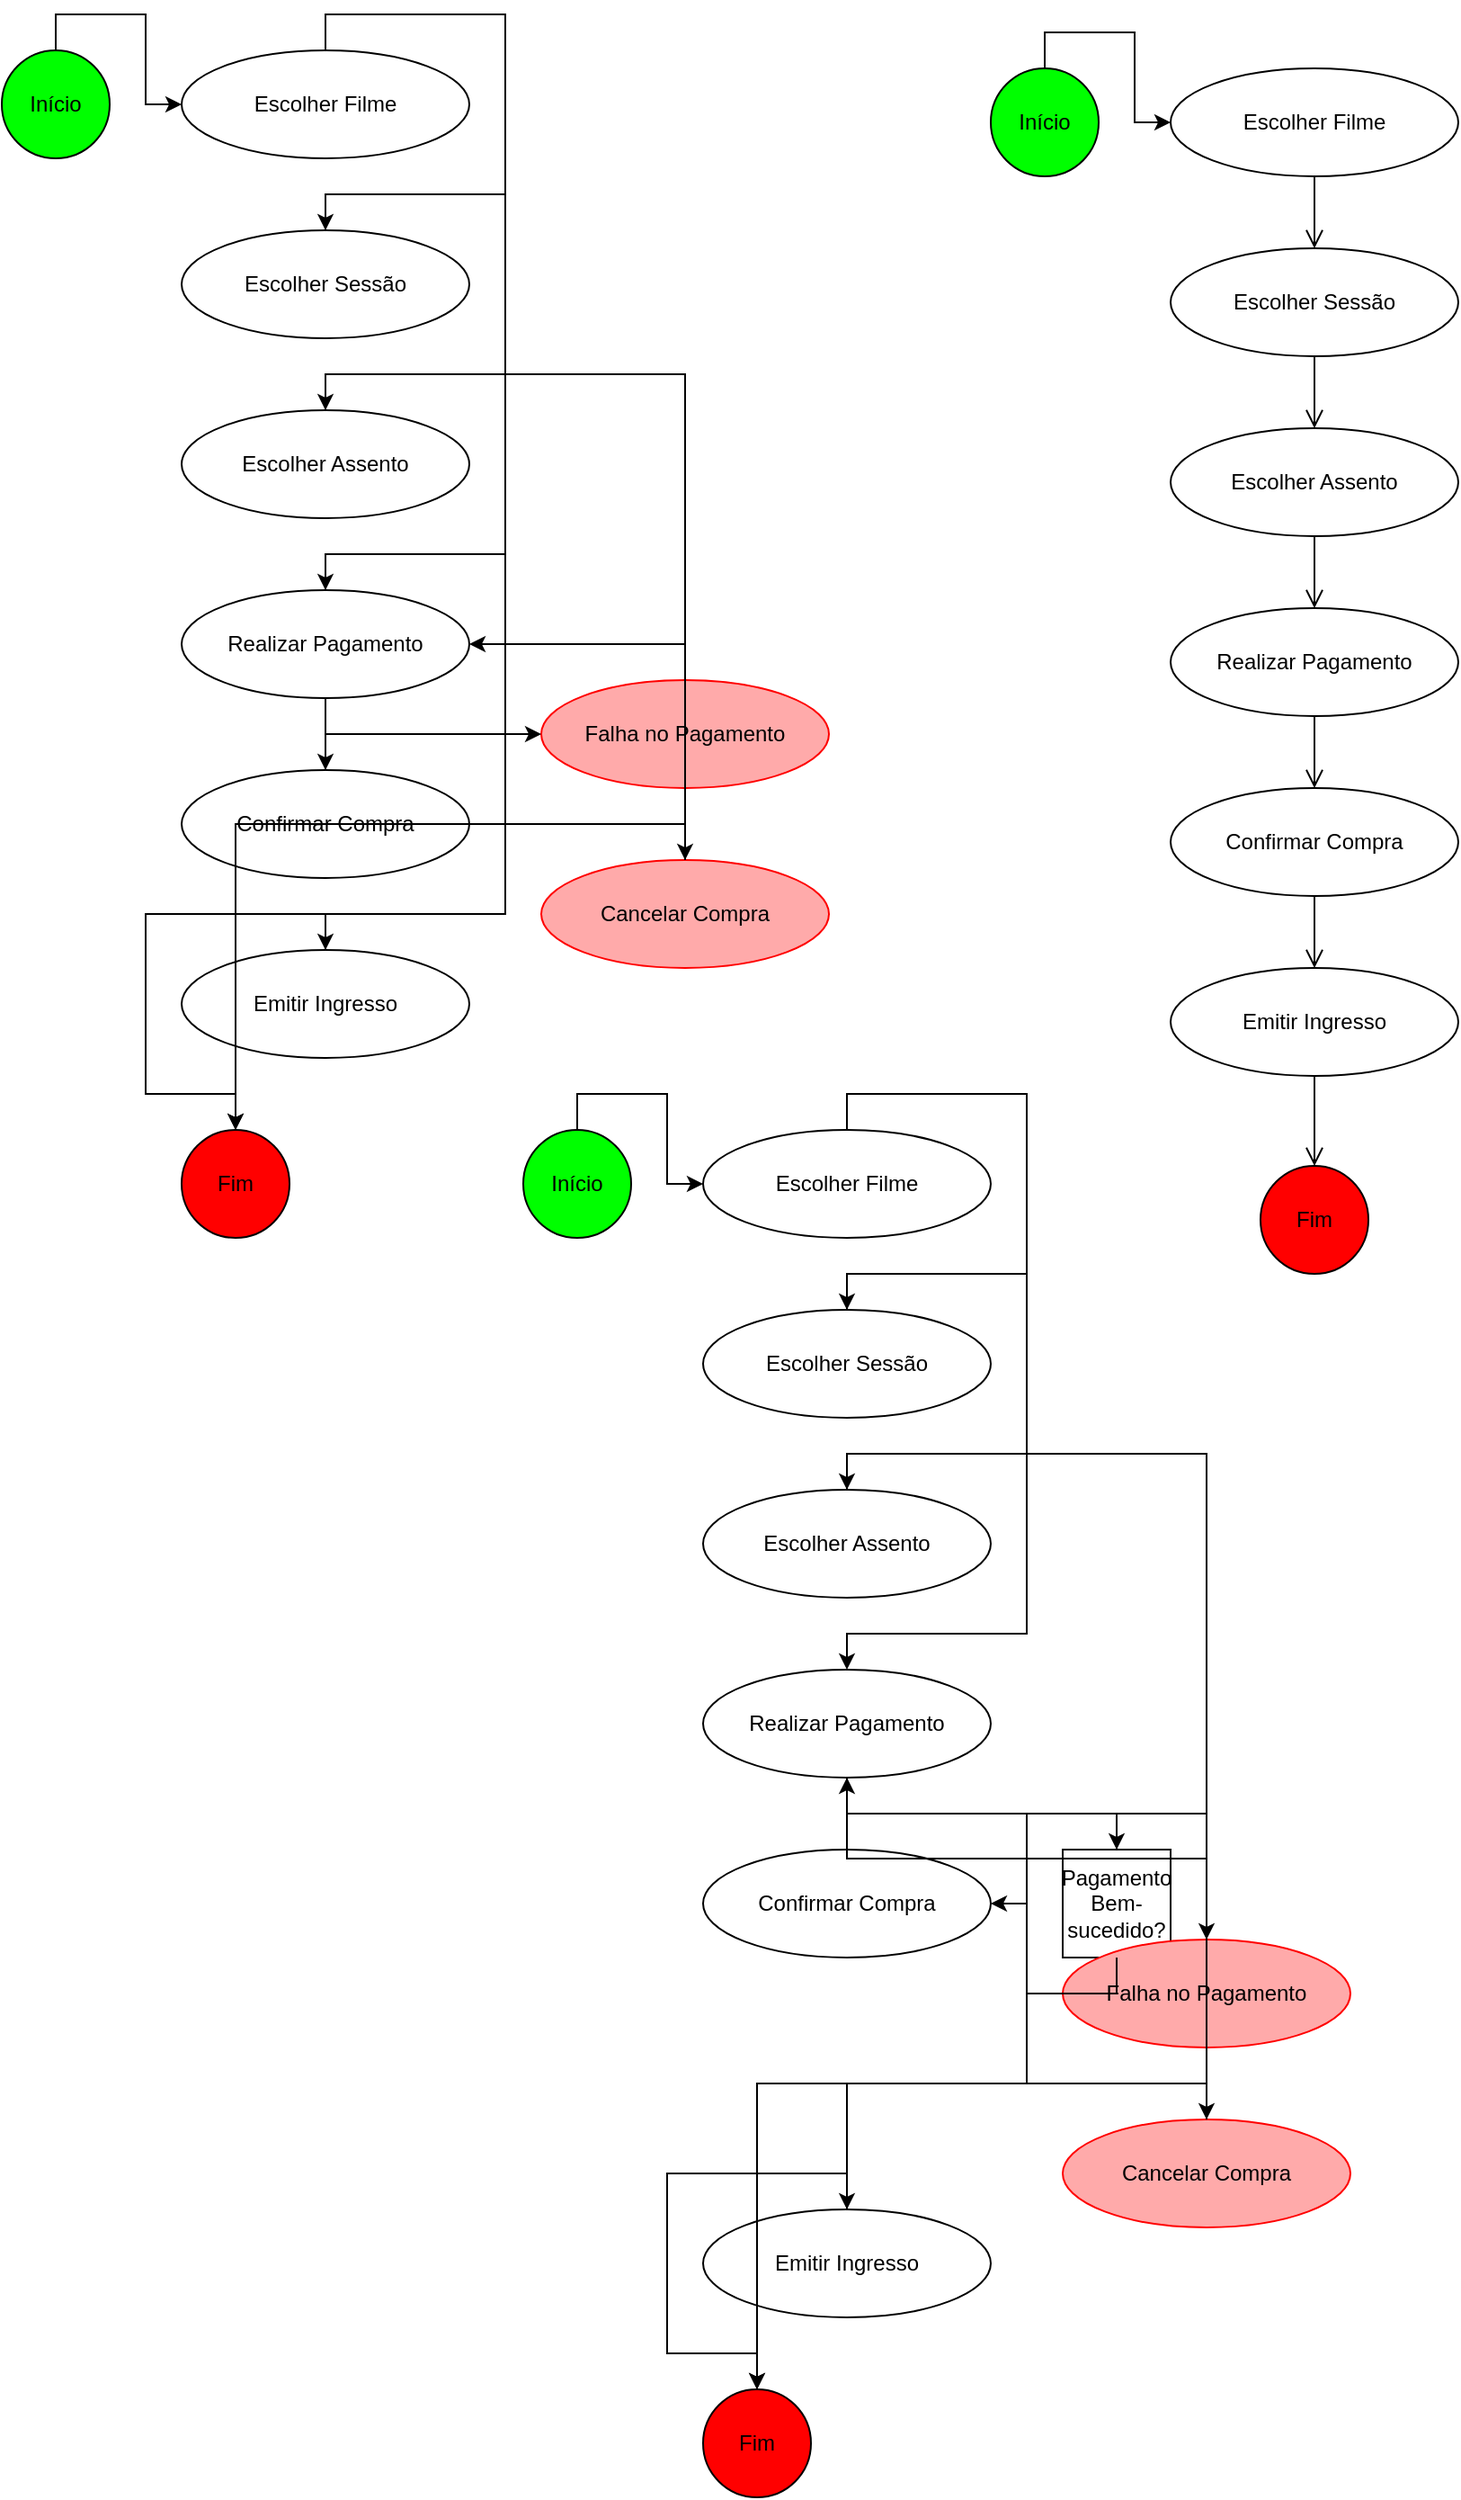<mxfile version="25.0.3">
  <diagram name="Casos de Uso" id="Ez9yJKbT3FZj1GrWo6bu">
    <mxGraphModel dx="996" dy="565" grid="1" gridSize="10" guides="1" tooltips="1" connect="1" arrows="1" fold="1" page="1" pageScale="1" pageWidth="850" pageHeight="1100" math="0" shadow="0">
      <root>
        <mxCell id="0" />
        <mxCell id="1" parent="0" />
        <mxCell id="PlXIWxntAT54vZ6deg7Z-87" value="Início" style="shape=ellipse;whiteSpace=wrap;html=1;fillColor=#00FF00;strokeColor=#000000;" vertex="1" parent="1">
          <mxGeometry x="650" y="110" width="60" height="60" as="geometry" />
        </mxCell>
        <mxCell id="PlXIWxntAT54vZ6deg7Z-88" value="Escolher Filme" style="shape=ellipse;whiteSpace=wrap;html=1;" vertex="1" parent="1">
          <mxGeometry x="750" y="110" width="160" height="60" as="geometry" />
        </mxCell>
        <mxCell id="PlXIWxntAT54vZ6deg7Z-89" value="Escolher Sessão" style="shape=ellipse;whiteSpace=wrap;html=1;" vertex="1" parent="1">
          <mxGeometry x="750" y="210" width="160" height="60" as="geometry" />
        </mxCell>
        <mxCell id="PlXIWxntAT54vZ6deg7Z-90" value="Escolher Assento" style="shape=ellipse;whiteSpace=wrap;html=1;" vertex="1" parent="1">
          <mxGeometry x="750" y="310" width="160" height="60" as="geometry" />
        </mxCell>
        <mxCell id="PlXIWxntAT54vZ6deg7Z-91" value="Realizar Pagamento" style="shape=ellipse;whiteSpace=wrap;html=1;" vertex="1" parent="1">
          <mxGeometry x="750" y="410" width="160" height="60" as="geometry" />
        </mxCell>
        <mxCell id="PlXIWxntAT54vZ6deg7Z-92" value="Confirmar Compra" style="shape=ellipse;whiteSpace=wrap;html=1;" vertex="1" parent="1">
          <mxGeometry x="750" y="510" width="160" height="60" as="geometry" />
        </mxCell>
        <mxCell id="PlXIWxntAT54vZ6deg7Z-93" value="Emitir Ingresso" style="shape=ellipse;whiteSpace=wrap;html=1;" vertex="1" parent="1">
          <mxGeometry x="750" y="610" width="160" height="60" as="geometry" />
        </mxCell>
        <mxCell id="PlXIWxntAT54vZ6deg7Z-94" value="Fim" style="shape=ellipse;whiteSpace=wrap;html=1;fillColor=#FF0000;strokeColor=#000000;" vertex="1" parent="1">
          <mxGeometry x="800" y="720" width="60" height="60" as="geometry" />
        </mxCell>
        <mxCell id="PlXIWxntAT54vZ6deg7Z-95" style="edgeStyle=orthogonalEdgeStyle;rounded=0;orthogonal=1;jettySize=auto;html=1;exitX=0.5;exitY=0;exitDx=0;exitDy=0;" edge="1" parent="1" source="PlXIWxntAT54vZ6deg7Z-87" target="PlXIWxntAT54vZ6deg7Z-88">
          <mxGeometry relative="1" as="geometry" />
        </mxCell>
        <mxCell id="PlXIWxntAT54vZ6deg7Z-102" value="" style="endArrow=open;startArrow=none;endFill=0;startFill=0;endSize=8;html=1;verticalAlign=bottom;labelBackgroundColor=none;strokeWidth=1;rounded=0;exitX=0.5;exitY=1;exitDx=0;exitDy=0;entryX=0.5;entryY=0;entryDx=0;entryDy=0;" edge="1" parent="1" source="PlXIWxntAT54vZ6deg7Z-88" target="PlXIWxntAT54vZ6deg7Z-89">
          <mxGeometry width="160" relative="1" as="geometry">
            <mxPoint x="480" y="210" as="sourcePoint" />
            <mxPoint x="640" y="210" as="targetPoint" />
          </mxGeometry>
        </mxCell>
        <mxCell id="PlXIWxntAT54vZ6deg7Z-103" value="" style="endArrow=open;startArrow=none;endFill=0;startFill=0;endSize=8;html=1;verticalAlign=bottom;labelBackgroundColor=none;strokeWidth=1;rounded=0;exitX=0.5;exitY=1;exitDx=0;exitDy=0;entryX=0.5;entryY=0;entryDx=0;entryDy=0;" edge="1" parent="1" source="PlXIWxntAT54vZ6deg7Z-89" target="PlXIWxntAT54vZ6deg7Z-90">
          <mxGeometry width="160" relative="1" as="geometry">
            <mxPoint x="490" y="220" as="sourcePoint" />
            <mxPoint x="650" y="220" as="targetPoint" />
          </mxGeometry>
        </mxCell>
        <mxCell id="PlXIWxntAT54vZ6deg7Z-104" value="" style="endArrow=open;startArrow=none;endFill=0;startFill=0;endSize=8;html=1;verticalAlign=bottom;labelBackgroundColor=none;strokeWidth=1;rounded=0;exitX=0.5;exitY=1;exitDx=0;exitDy=0;entryX=0.5;entryY=0;entryDx=0;entryDy=0;" edge="1" parent="1" source="PlXIWxntAT54vZ6deg7Z-90" target="PlXIWxntAT54vZ6deg7Z-91">
          <mxGeometry width="160" relative="1" as="geometry">
            <mxPoint x="500" y="230" as="sourcePoint" />
            <mxPoint x="660" y="230" as="targetPoint" />
          </mxGeometry>
        </mxCell>
        <mxCell id="PlXIWxntAT54vZ6deg7Z-106" value="" style="endArrow=open;startArrow=none;endFill=0;startFill=0;endSize=8;html=1;verticalAlign=bottom;labelBackgroundColor=none;strokeWidth=1;rounded=0;exitX=0.5;exitY=1;exitDx=0;exitDy=0;entryX=0.5;entryY=0;entryDx=0;entryDy=0;" edge="1" parent="1" source="PlXIWxntAT54vZ6deg7Z-92" target="PlXIWxntAT54vZ6deg7Z-93">
          <mxGeometry width="160" relative="1" as="geometry">
            <mxPoint x="520" y="250" as="sourcePoint" />
            <mxPoint x="680" y="250" as="targetPoint" />
          </mxGeometry>
        </mxCell>
        <mxCell id="PlXIWxntAT54vZ6deg7Z-107" value="" style="endArrow=open;startArrow=none;endFill=0;startFill=0;endSize=8;html=1;verticalAlign=bottom;labelBackgroundColor=none;strokeWidth=1;rounded=0;exitX=0.5;exitY=1;exitDx=0;exitDy=0;entryX=0.5;entryY=0;entryDx=0;entryDy=0;" edge="1" parent="1" source="PlXIWxntAT54vZ6deg7Z-91" target="PlXIWxntAT54vZ6deg7Z-92">
          <mxGeometry width="160" relative="1" as="geometry">
            <mxPoint x="530" y="260" as="sourcePoint" />
            <mxPoint x="690" y="260" as="targetPoint" />
          </mxGeometry>
        </mxCell>
        <mxCell id="PlXIWxntAT54vZ6deg7Z-108" value="" style="endArrow=open;startArrow=none;endFill=0;startFill=0;endSize=8;html=1;verticalAlign=bottom;labelBackgroundColor=none;strokeWidth=1;rounded=0;entryX=0.5;entryY=0;entryDx=0;entryDy=0;exitX=0.5;exitY=1;exitDx=0;exitDy=0;" edge="1" parent="1" source="PlXIWxntAT54vZ6deg7Z-93" target="PlXIWxntAT54vZ6deg7Z-94">
          <mxGeometry width="160" relative="1" as="geometry">
            <mxPoint x="776.25" y="800" as="sourcePoint" />
            <mxPoint x="783.75" y="710" as="targetPoint" />
          </mxGeometry>
        </mxCell>
        <mxCell id="PlXIWxntAT54vZ6deg7Z-109" value="Início" style="shape=ellipse;whiteSpace=wrap;html=1;fillColor=#00FF00;strokeColor=#000000;" vertex="1" parent="1">
          <mxGeometry x="100" y="100" width="60" height="60" as="geometry" />
        </mxCell>
        <mxCell id="PlXIWxntAT54vZ6deg7Z-110" value="Escolher Filme" style="shape=ellipse;whiteSpace=wrap;html=1;" vertex="1" parent="1">
          <mxGeometry x="200" y="100" width="160" height="60" as="geometry" />
        </mxCell>
        <mxCell id="PlXIWxntAT54vZ6deg7Z-111" value="Escolher Sessão" style="shape=ellipse;whiteSpace=wrap;html=1;" vertex="1" parent="1">
          <mxGeometry x="200" y="200" width="160" height="60" as="geometry" />
        </mxCell>
        <mxCell id="PlXIWxntAT54vZ6deg7Z-112" value="Escolher Assento" style="shape=ellipse;whiteSpace=wrap;html=1;" vertex="1" parent="1">
          <mxGeometry x="200" y="300" width="160" height="60" as="geometry" />
        </mxCell>
        <mxCell id="PlXIWxntAT54vZ6deg7Z-113" value="Realizar Pagamento" style="shape=ellipse;whiteSpace=wrap;html=1;" vertex="1" parent="1">
          <mxGeometry x="200" y="400" width="160" height="60" as="geometry" />
        </mxCell>
        <mxCell id="PlXIWxntAT54vZ6deg7Z-114" value="Falha no Pagamento" style="shape=ellipse;whiteSpace=wrap;html=1;fillColor=#FFAAAA;strokeColor=#FF0000;" vertex="1" parent="1">
          <mxGeometry x="400" y="450" width="160" height="60" as="geometry" />
        </mxCell>
        <mxCell id="PlXIWxntAT54vZ6deg7Z-115" value="Cancelar Compra" style="shape=ellipse;whiteSpace=wrap;html=1;fillColor=#FFAAAA;strokeColor=#FF0000;" vertex="1" parent="1">
          <mxGeometry x="400" y="550" width="160" height="60" as="geometry" />
        </mxCell>
        <mxCell id="PlXIWxntAT54vZ6deg7Z-116" value="Confirmar Compra" style="shape=ellipse;whiteSpace=wrap;html=1;" vertex="1" parent="1">
          <mxGeometry x="200" y="500" width="160" height="60" as="geometry" />
        </mxCell>
        <mxCell id="PlXIWxntAT54vZ6deg7Z-117" value="Emitir Ingresso" style="shape=ellipse;whiteSpace=wrap;html=1;" vertex="1" parent="1">
          <mxGeometry x="200" y="600" width="160" height="60" as="geometry" />
        </mxCell>
        <mxCell id="PlXIWxntAT54vZ6deg7Z-118" value="Fim" style="shape=ellipse;whiteSpace=wrap;html=1;fillColor=#FF0000;strokeColor=#000000;" vertex="1" parent="1">
          <mxGeometry x="200" y="700" width="60" height="60" as="geometry" />
        </mxCell>
        <mxCell id="PlXIWxntAT54vZ6deg7Z-119" style="edgeStyle=orthogonalEdgeStyle;rounded=0;orthogonal=1;jettySize=auto;html=1;exitX=0.5;exitY=0;exitDx=0;exitDy=0;" edge="1" parent="1" source="PlXIWxntAT54vZ6deg7Z-109" target="PlXIWxntAT54vZ6deg7Z-110">
          <mxGeometry relative="1" as="geometry" />
        </mxCell>
        <mxCell id="PlXIWxntAT54vZ6deg7Z-120" style="edgeStyle=orthogonalEdgeStyle;rounded=0;orthogonal=1;jettySize=auto;html=1;exitX=0.5;exitY=0;exitDx=0;exitDy=0;" edge="1" parent="1" source="PlXIWxntAT54vZ6deg7Z-110" target="PlXIWxntAT54vZ6deg7Z-111">
          <mxGeometry relative="1" as="geometry" />
        </mxCell>
        <mxCell id="PlXIWxntAT54vZ6deg7Z-121" style="edgeStyle=orthogonalEdgeStyle;rounded=0;orthogonal=1;jettySize=auto;html=1;exitX=0.5;exitY=0;exitDx=0;exitDy=0;" edge="1" parent="1" source="PlXIWxntAT54vZ6deg7Z-111" target="PlXIWxntAT54vZ6deg7Z-112">
          <mxGeometry relative="1" as="geometry" />
        </mxCell>
        <mxCell id="PlXIWxntAT54vZ6deg7Z-122" style="edgeStyle=orthogonalEdgeStyle;rounded=0;orthogonal=1;jettySize=auto;html=1;exitX=0.5;exitY=0;exitDx=0;exitDy=0;" edge="1" parent="1" source="PlXIWxntAT54vZ6deg7Z-112" target="PlXIWxntAT54vZ6deg7Z-113">
          <mxGeometry relative="1" as="geometry" />
        </mxCell>
        <mxCell id="PlXIWxntAT54vZ6deg7Z-123" style="edgeStyle=orthogonalEdgeStyle;rounded=0;orthogonal=1;jettySize=auto;html=1;exitX=0.5;exitY=0;exitDx=0;exitDy=0;" edge="1" parent="1" source="PlXIWxntAT54vZ6deg7Z-113" target="PlXIWxntAT54vZ6deg7Z-116">
          <mxGeometry relative="1" as="geometry" />
        </mxCell>
        <mxCell id="PlXIWxntAT54vZ6deg7Z-124" style="edgeStyle=orthogonalEdgeStyle;rounded=0;orthogonal=1;jettySize=auto;html=1;exitX=0.5;exitY=1;exitDx=0;exitDy=0;" edge="1" parent="1" source="PlXIWxntAT54vZ6deg7Z-113" target="PlXIWxntAT54vZ6deg7Z-114">
          <mxGeometry relative="1" as="geometry" />
        </mxCell>
        <mxCell id="PlXIWxntAT54vZ6deg7Z-125" style="edgeStyle=orthogonalEdgeStyle;rounded=0;orthogonal=1;jettySize=auto;html=1;exitX=0.5;exitY=0;exitDx=0;exitDy=0;" edge="1" parent="1" source="PlXIWxntAT54vZ6deg7Z-114" target="PlXIWxntAT54vZ6deg7Z-113">
          <mxGeometry relative="1" as="geometry" />
        </mxCell>
        <mxCell id="PlXIWxntAT54vZ6deg7Z-126" style="edgeStyle=orthogonalEdgeStyle;rounded=0;orthogonal=1;jettySize=auto;html=1;exitX=0.5;exitY=0;exitDx=0;exitDy=0;" edge="1" parent="1" source="PlXIWxntAT54vZ6deg7Z-112" target="PlXIWxntAT54vZ6deg7Z-115">
          <mxGeometry relative="1" as="geometry" />
        </mxCell>
        <mxCell id="PlXIWxntAT54vZ6deg7Z-127" style="edgeStyle=orthogonalEdgeStyle;rounded=0;orthogonal=1;jettySize=auto;html=1;exitX=0.5;exitY=0;exitDx=0;exitDy=0;" edge="1" parent="1" source="PlXIWxntAT54vZ6deg7Z-115" target="PlXIWxntAT54vZ6deg7Z-118">
          <mxGeometry relative="1" as="geometry" />
        </mxCell>
        <mxCell id="PlXIWxntAT54vZ6deg7Z-128" style="edgeStyle=orthogonalEdgeStyle;rounded=0;orthogonal=1;jettySize=auto;html=1;exitX=0.5;exitY=0;exitDx=0;exitDy=0;" edge="1" parent="1" source="PlXIWxntAT54vZ6deg7Z-116" target="PlXIWxntAT54vZ6deg7Z-117">
          <mxGeometry relative="1" as="geometry" />
        </mxCell>
        <mxCell id="PlXIWxntAT54vZ6deg7Z-129" style="edgeStyle=orthogonalEdgeStyle;rounded=0;orthogonal=1;jettySize=auto;html=1;exitX=0.5;exitY=0;exitDx=0;exitDy=0;" edge="1" parent="1" source="PlXIWxntAT54vZ6deg7Z-117" target="PlXIWxntAT54vZ6deg7Z-118">
          <mxGeometry relative="1" as="geometry" />
        </mxCell>
        <mxCell id="PlXIWxntAT54vZ6deg7Z-130" value="Início" style="shape=ellipse;whiteSpace=wrap;html=1;fillColor=#00FF00;strokeColor=#000000;" vertex="1" parent="1">
          <mxGeometry x="390" y="700" width="60" height="60" as="geometry" />
        </mxCell>
        <mxCell id="PlXIWxntAT54vZ6deg7Z-131" value="Escolher Filme" style="shape=ellipse;whiteSpace=wrap;html=1;" vertex="1" parent="1">
          <mxGeometry x="490" y="700" width="160" height="60" as="geometry" />
        </mxCell>
        <mxCell id="PlXIWxntAT54vZ6deg7Z-132" value="Escolher Sessão" style="shape=ellipse;whiteSpace=wrap;html=1;" vertex="1" parent="1">
          <mxGeometry x="490" y="800" width="160" height="60" as="geometry" />
        </mxCell>
        <mxCell id="PlXIWxntAT54vZ6deg7Z-133" value="Escolher Assento" style="shape=ellipse;whiteSpace=wrap;html=1;" vertex="1" parent="1">
          <mxGeometry x="490" y="900" width="160" height="60" as="geometry" />
        </mxCell>
        <mxCell id="PlXIWxntAT54vZ6deg7Z-134" value="Realizar Pagamento" style="shape=ellipse;whiteSpace=wrap;html=1;" vertex="1" parent="1">
          <mxGeometry x="490" y="1000" width="160" height="60" as="geometry" />
        </mxCell>
        <mxCell id="PlXIWxntAT54vZ6deg7Z-135" value="Pagamento Bem-sucedido?" style="shape=diamond;whiteSpace=wrap;html=1;" vertex="1" parent="1">
          <mxGeometry x="690" y="1100" width="60" height="60" as="geometry" />
        </mxCell>
        <mxCell id="PlXIWxntAT54vZ6deg7Z-136" value="Falha no Pagamento" style="shape=ellipse;whiteSpace=wrap;html=1;fillColor=#FFAAAA;strokeColor=#FF0000;" vertex="1" parent="1">
          <mxGeometry x="690" y="1150" width="160" height="60" as="geometry" />
        </mxCell>
        <mxCell id="PlXIWxntAT54vZ6deg7Z-137" value="Cancelar Compra" style="shape=ellipse;whiteSpace=wrap;html=1;fillColor=#FFAAAA;strokeColor=#FF0000;" vertex="1" parent="1">
          <mxGeometry x="690" y="1250" width="160" height="60" as="geometry" />
        </mxCell>
        <mxCell id="PlXIWxntAT54vZ6deg7Z-138" value="Confirmar Compra" style="shape=ellipse;whiteSpace=wrap;html=1;" vertex="1" parent="1">
          <mxGeometry x="490" y="1100" width="160" height="60" as="geometry" />
        </mxCell>
        <mxCell id="PlXIWxntAT54vZ6deg7Z-139" value="Emitir Ingresso" style="shape=ellipse;whiteSpace=wrap;html=1;" vertex="1" parent="1">
          <mxGeometry x="490" y="1300" width="160" height="60" as="geometry" />
        </mxCell>
        <mxCell id="PlXIWxntAT54vZ6deg7Z-140" value="Fim" style="shape=ellipse;whiteSpace=wrap;html=1;fillColor=#FF0000;strokeColor=#000000;" vertex="1" parent="1">
          <mxGeometry x="490" y="1400" width="60" height="60" as="geometry" />
        </mxCell>
        <mxCell id="PlXIWxntAT54vZ6deg7Z-141" style="edgeStyle=orthogonalEdgeStyle;rounded=0;orthogonal=1;jettySize=auto;html=1;exitX=0.5;exitY=0;exitDx=0;exitDy=0;" edge="1" parent="1" source="PlXIWxntAT54vZ6deg7Z-130" target="PlXIWxntAT54vZ6deg7Z-131">
          <mxGeometry relative="1" as="geometry" />
        </mxCell>
        <mxCell id="PlXIWxntAT54vZ6deg7Z-142" style="edgeStyle=orthogonalEdgeStyle;rounded=0;orthogonal=1;jettySize=auto;html=1;exitX=0.5;exitY=0;exitDx=0;exitDy=0;" edge="1" parent="1" source="PlXIWxntAT54vZ6deg7Z-131" target="PlXIWxntAT54vZ6deg7Z-132">
          <mxGeometry relative="1" as="geometry" />
        </mxCell>
        <mxCell id="PlXIWxntAT54vZ6deg7Z-143" style="edgeStyle=orthogonalEdgeStyle;rounded=0;orthogonal=1;jettySize=auto;html=1;exitX=0.5;exitY=0;exitDx=0;exitDy=0;" edge="1" parent="1" source="PlXIWxntAT54vZ6deg7Z-132" target="PlXIWxntAT54vZ6deg7Z-133">
          <mxGeometry relative="1" as="geometry" />
        </mxCell>
        <mxCell id="PlXIWxntAT54vZ6deg7Z-144" style="edgeStyle=orthogonalEdgeStyle;rounded=0;orthogonal=1;jettySize=auto;html=1;exitX=0.5;exitY=0;exitDx=0;exitDy=0;" edge="1" parent="1" source="PlXIWxntAT54vZ6deg7Z-133" target="PlXIWxntAT54vZ6deg7Z-134">
          <mxGeometry relative="1" as="geometry" />
        </mxCell>
        <mxCell id="PlXIWxntAT54vZ6deg7Z-145" style="edgeStyle=orthogonalEdgeStyle;rounded=0;orthogonal=1;jettySize=auto;html=1;exitX=0.5;exitY=1;exitDx=0;exitDy=0;" edge="1" parent="1" source="PlXIWxntAT54vZ6deg7Z-134" target="PlXIWxntAT54vZ6deg7Z-135">
          <mxGeometry relative="1" as="geometry" />
        </mxCell>
        <mxCell id="PlXIWxntAT54vZ6deg7Z-146" style="edgeStyle=orthogonalEdgeStyle;rounded=0;orthogonal=1;jettySize=auto;html=1;exitX=0.5;exitY=1;exitDx=0;exitDy=0;" edge="1" parent="1" source="PlXIWxntAT54vZ6deg7Z-135" target="PlXIWxntAT54vZ6deg7Z-138">
          <mxGeometry relative="1" as="geometry" />
        </mxCell>
        <mxCell id="PlXIWxntAT54vZ6deg7Z-147" style="edgeStyle=orthogonalEdgeStyle;rounded=0;orthogonal=1;jettySize=auto;html=1;exitX=0.5;exitY=0;exitDx=0;exitDy=0;" edge="1" parent="1" source="PlXIWxntAT54vZ6deg7Z-135" target="PlXIWxntAT54vZ6deg7Z-136">
          <mxGeometry relative="1" as="geometry" />
        </mxCell>
        <mxCell id="PlXIWxntAT54vZ6deg7Z-148" style="edgeStyle=orthogonalEdgeStyle;rounded=0;orthogonal=1;jettySize=auto;html=1;exitX=0.5;exitY=0;exitDx=0;exitDy=0;" edge="1" parent="1" source="PlXIWxntAT54vZ6deg7Z-136" target="PlXIWxntAT54vZ6deg7Z-134">
          <mxGeometry relative="1" as="geometry" />
        </mxCell>
        <mxCell id="PlXIWxntAT54vZ6deg7Z-149" style="edgeStyle=orthogonalEdgeStyle;rounded=0;orthogonal=1;jettySize=auto;html=1;exitX=0.5;exitY=0;exitDx=0;exitDy=0;" edge="1" parent="1" source="PlXIWxntAT54vZ6deg7Z-133" target="PlXIWxntAT54vZ6deg7Z-137">
          <mxGeometry relative="1" as="geometry" />
        </mxCell>
        <mxCell id="PlXIWxntAT54vZ6deg7Z-150" style="edgeStyle=orthogonalEdgeStyle;rounded=0;orthogonal=1;jettySize=auto;html=1;exitX=0.5;exitY=0;exitDx=0;exitDy=0;" edge="1" parent="1" source="PlXIWxntAT54vZ6deg7Z-137" target="PlXIWxntAT54vZ6deg7Z-140">
          <mxGeometry relative="1" as="geometry" />
        </mxCell>
        <mxCell id="PlXIWxntAT54vZ6deg7Z-151" style="edgeStyle=orthogonalEdgeStyle;rounded=0;orthogonal=1;jettySize=auto;html=1;exitX=0.5;exitY=0;exitDx=0;exitDy=0;" edge="1" parent="1" source="PlXIWxntAT54vZ6deg7Z-138" target="PlXIWxntAT54vZ6deg7Z-139">
          <mxGeometry relative="1" as="geometry" />
        </mxCell>
        <mxCell id="PlXIWxntAT54vZ6deg7Z-152" style="edgeStyle=orthogonalEdgeStyle;rounded=0;orthogonal=1;jettySize=auto;html=1;exitX=0.5;exitY=0;exitDx=0;exitDy=0;" edge="1" parent="1" source="PlXIWxntAT54vZ6deg7Z-139" target="PlXIWxntAT54vZ6deg7Z-140">
          <mxGeometry relative="1" as="geometry" />
        </mxCell>
      </root>
    </mxGraphModel>
  </diagram>
</mxfile>
